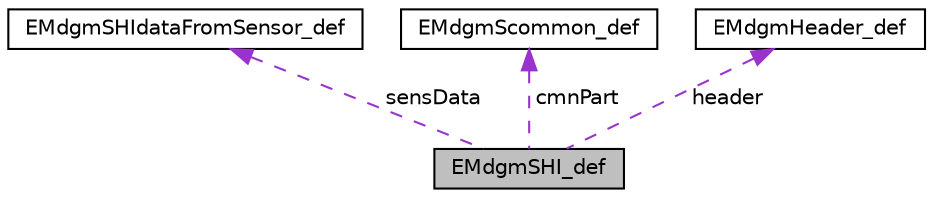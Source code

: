 digraph "EMdgmSHI_def"
{
 // LATEX_PDF_SIZE
  edge [fontname="Helvetica",fontsize="10",labelfontname="Helvetica",labelfontsize="10"];
  node [fontname="Helvetica",fontsize="10",shape=record];
  Node1 [label="EMdgmSHI_def",height=0.2,width=0.4,color="black", fillcolor="grey75", style="filled", fontcolor="black",tooltip="#SHI - Height datagram."];
  Node2 -> Node1 [dir="back",color="darkorchid3",fontsize="10",style="dashed",label=" sensData" ,fontname="Helvetica"];
  Node2 [label="EMdgmSHIdataFromSensor_def",height=0.2,width=0.4,color="black", fillcolor="white", style="filled",URL="$structEMdgmSHIdataFromSensor__def.html",tooltip="Part of Height datagram, giving corrected and uncorrected data as received from sensor."];
  Node3 -> Node1 [dir="back",color="darkorchid3",fontsize="10",style="dashed",label=" cmnPart" ,fontname="Helvetica"];
  Node3 [label="EMdgmScommon_def",height=0.2,width=0.4,color="black", fillcolor="white", style="filled",URL="$structEMdgmScommon__def.html",tooltip="Sensor (S) output datagram - common part for all external sensors."];
  Node4 -> Node1 [dir="back",color="darkorchid3",fontsize="10",style="dashed",label=" header" ,fontname="Helvetica"];
  Node4 [label="EMdgmHeader_def",height=0.2,width=0.4,color="black", fillcolor="white", style="filled",URL="$structEMdgmHeader__def.html",tooltip="Definition of general datagram header."];
}
